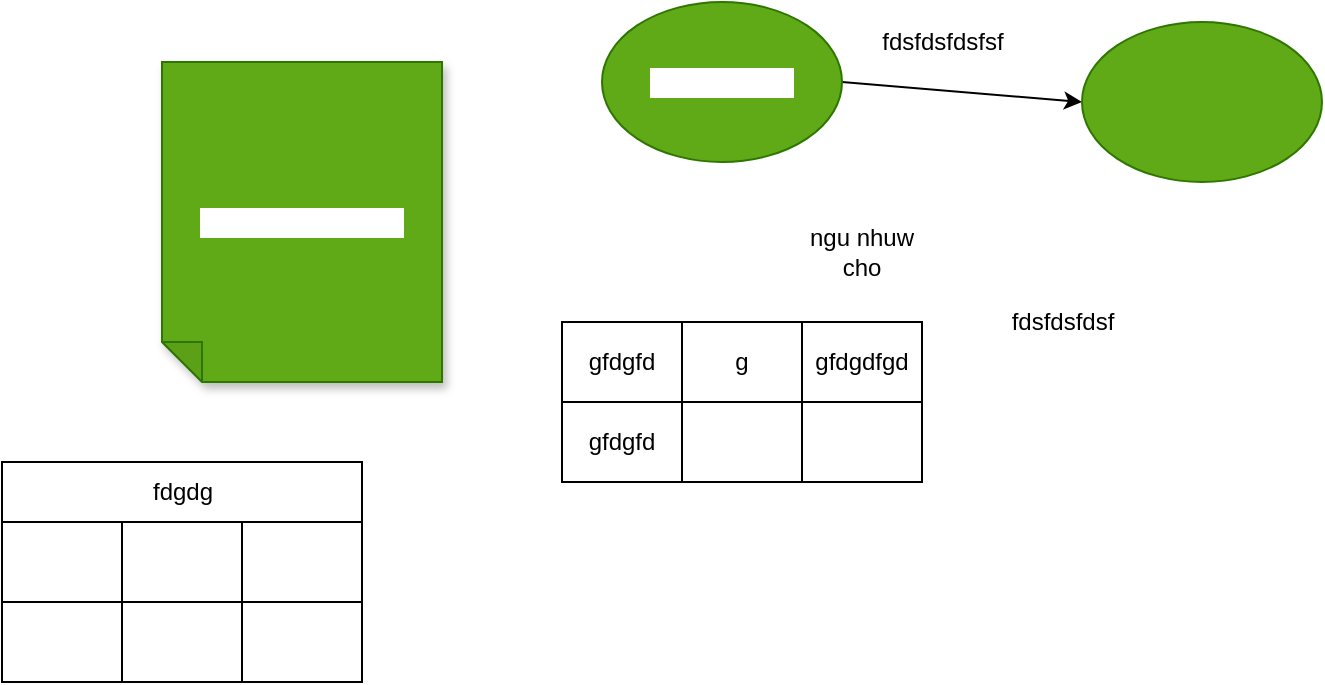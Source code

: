 <mxfile>
    <diagram id="j0LlvWIU_ukq8ACq-_sx" name="Page-1">
        <mxGraphModel dx="1002" dy="568" grid="1" gridSize="10" guides="1" tooltips="1" connect="1" arrows="1" fold="1" page="1" pageScale="1" pageWidth="1200" pageHeight="1600" background="none" math="0" shadow="0">
            <root>
                <mxCell id="0"/>
                <mxCell id="1" parent="0"/>
                <mxCell id="5" style="edgeStyle=none;html=1;exitX=1;exitY=0.5;exitDx=0;exitDy=0;entryX=0;entryY=0.5;entryDx=0;entryDy=0;fontFamily=Helvetica;fontSize=12;fontColor=default;" edge="1" parent="1" source="3" target="4">
                    <mxGeometry relative="1" as="geometry"/>
                </mxCell>
                <mxCell id="6" value="fdsfdsfdsfsf&lt;br&gt;" style="edgeLabel;html=1;align=center;verticalAlign=middle;resizable=0;points=[];fontSize=12;fontFamily=Helvetica;fontColor=default;" vertex="1" connectable="0" parent="5">
                    <mxGeometry x="-0.441" relative="1" as="geometry">
                        <mxPoint x="16" y="-23" as="offset"/>
                    </mxGeometry>
                </mxCell>
                <object label="ngayf anh ddi" id="3">
                    <mxCell style="ellipse;whiteSpace=wrap;html=1;shadow=0;labelBackgroundColor=default;fontFamily=Helvetica;fontSize=12;fillColor=#60a917;fontColor=#ffffff;strokeColor=#2D7600;fillStyle=auto;strokeWidth=1;perimeterSpacing=0;" vertex="1" parent="1">
                        <mxGeometry x="510" y="80" width="120" height="80" as="geometry"/>
                    </mxCell>
                </object>
                <mxCell id="4" value="" style="ellipse;whiteSpace=wrap;html=1;shadow=0;labelBackgroundColor=default;fontFamily=Helvetica;fontSize=12;fillColor=#60a917;fontColor=#ffffff;strokeColor=#2D7600;fillStyle=auto;strokeWidth=1;perimeterSpacing=0;" vertex="1" parent="1">
                    <mxGeometry x="750" y="90" width="120" height="80" as="geometry"/>
                </mxCell>
                <mxCell id="7" value="ngu nhuw cho" style="text;strokeColor=none;align=center;fillColor=none;html=1;verticalAlign=middle;whiteSpace=wrap;rounded=0;shadow=0;dashed=0;labelBackgroundColor=default;fontFamily=Helvetica;fontSize=12;fontColor=default;" vertex="1" parent="1">
                    <mxGeometry x="610" y="190" width="60" height="30" as="geometry"/>
                </mxCell>
                <mxCell id="8" value="chwux vieets ddepj" style="shape=note;whiteSpace=wrap;html=1;backgroundOutline=1;fontColor=#ffffff;darkOpacity=0.05;fillColor=#60a917;strokeColor=#2D7600;fillStyle=solid;direction=west;gradientDirection=north;shadow=1;size=20;pointerEvents=1;dashed=0;labelBackgroundColor=default;fontFamily=Helvetica;fontSize=12;" vertex="1" parent="1">
                    <mxGeometry x="290" y="110" width="140" height="160" as="geometry"/>
                </mxCell>
                <mxCell id="9" value="fdsfdsfdsf" style="edgeStyle=none;orthogonalLoop=1;jettySize=auto;html=1;fontFamily=Helvetica;fontSize=12;fontColor=default;" edge="1" parent="1">
                    <mxGeometry x="1" y="89" width="80" relative="1" as="geometry">
                        <mxPoint x="580" y="280" as="sourcePoint"/>
                        <mxPoint x="660" y="280" as="targetPoint"/>
                        <Array as="points"/>
                        <mxPoint x="80" y="49" as="offset"/>
                    </mxGeometry>
                </mxCell>
                <mxCell id="10" value="" style="shape=table;startSize=0;container=1;collapsible=0;childLayout=tableLayout;shadow=0;dashed=0;labelBackgroundColor=default;strokeColor=default;fontFamily=Helvetica;fontSize=12;fontColor=default;fillColor=default;html=1;" vertex="1" parent="1">
                    <mxGeometry x="490" y="240" width="180" height="80" as="geometry"/>
                </mxCell>
                <mxCell id="11" value="" style="shape=tableRow;horizontal=0;startSize=0;swimlaneHead=0;swimlaneBody=0;top=0;left=0;bottom=0;right=0;collapsible=0;dropTarget=0;fillColor=none;points=[[0,0.5],[1,0.5]];portConstraint=eastwest;shadow=0;dashed=0;labelBackgroundColor=default;strokeColor=default;fontFamily=Helvetica;fontSize=12;fontColor=default;html=1;" vertex="1" parent="10">
                    <mxGeometry width="180" height="40" as="geometry"/>
                </mxCell>
                <mxCell id="12" value="gfdgfd" style="shape=partialRectangle;html=1;whiteSpace=wrap;connectable=0;overflow=hidden;fillColor=none;top=0;left=0;bottom=0;right=0;pointerEvents=1;shadow=0;dashed=0;labelBackgroundColor=default;strokeColor=default;fontFamily=Helvetica;fontSize=12;fontColor=default;" vertex="1" parent="11">
                    <mxGeometry width="60" height="40" as="geometry">
                        <mxRectangle width="60" height="40" as="alternateBounds"/>
                    </mxGeometry>
                </mxCell>
                <mxCell id="13" value="g" style="shape=partialRectangle;html=1;whiteSpace=wrap;connectable=0;overflow=hidden;fillColor=none;top=0;left=0;bottom=0;right=0;pointerEvents=1;shadow=0;dashed=0;labelBackgroundColor=default;strokeColor=default;fontFamily=Helvetica;fontSize=12;fontColor=default;" vertex="1" parent="11">
                    <mxGeometry x="60" width="60" height="40" as="geometry">
                        <mxRectangle width="60" height="40" as="alternateBounds"/>
                    </mxGeometry>
                </mxCell>
                <mxCell id="14" value="gfdgdfgd" style="shape=partialRectangle;html=1;whiteSpace=wrap;connectable=0;overflow=hidden;fillColor=none;top=0;left=0;bottom=0;right=0;pointerEvents=1;shadow=0;dashed=0;labelBackgroundColor=default;strokeColor=default;fontFamily=Helvetica;fontSize=12;fontColor=default;" vertex="1" parent="11">
                    <mxGeometry x="120" width="60" height="40" as="geometry">
                        <mxRectangle width="60" height="40" as="alternateBounds"/>
                    </mxGeometry>
                </mxCell>
                <mxCell id="15" value="" style="shape=tableRow;horizontal=0;startSize=0;swimlaneHead=0;swimlaneBody=0;top=0;left=0;bottom=0;right=0;collapsible=0;dropTarget=0;fillColor=none;points=[[0,0.5],[1,0.5]];portConstraint=eastwest;shadow=0;dashed=0;labelBackgroundColor=default;strokeColor=default;fontFamily=Helvetica;fontSize=12;fontColor=default;html=1;" vertex="1" parent="10">
                    <mxGeometry y="40" width="180" height="40" as="geometry"/>
                </mxCell>
                <mxCell id="16" value="gfdgfd" style="shape=partialRectangle;html=1;whiteSpace=wrap;connectable=0;overflow=hidden;fillColor=none;top=0;left=0;bottom=0;right=0;pointerEvents=1;shadow=0;dashed=0;labelBackgroundColor=default;strokeColor=default;fontFamily=Helvetica;fontSize=12;fontColor=default;" vertex="1" parent="15">
                    <mxGeometry width="60" height="40" as="geometry">
                        <mxRectangle width="60" height="40" as="alternateBounds"/>
                    </mxGeometry>
                </mxCell>
                <mxCell id="17" value="" style="shape=partialRectangle;html=1;whiteSpace=wrap;connectable=0;overflow=hidden;fillColor=none;top=0;left=0;bottom=0;right=0;pointerEvents=1;shadow=0;dashed=0;labelBackgroundColor=default;strokeColor=default;fontFamily=Helvetica;fontSize=12;fontColor=default;" vertex="1" parent="15">
                    <mxGeometry x="60" width="60" height="40" as="geometry">
                        <mxRectangle width="60" height="40" as="alternateBounds"/>
                    </mxGeometry>
                </mxCell>
                <mxCell id="18" value="" style="shape=partialRectangle;html=1;whiteSpace=wrap;connectable=0;overflow=hidden;fillColor=none;top=0;left=0;bottom=0;right=0;pointerEvents=1;shadow=0;dashed=0;labelBackgroundColor=default;strokeColor=default;fontFamily=Helvetica;fontSize=12;fontColor=default;" vertex="1" parent="15">
                    <mxGeometry x="120" width="60" height="40" as="geometry">
                        <mxRectangle width="60" height="40" as="alternateBounds"/>
                    </mxGeometry>
                </mxCell>
                <mxCell id="19" value="fdgdg" style="shape=table;startSize=30;container=1;collapsible=0;childLayout=tableLayout;shadow=0;dashed=0;labelBackgroundColor=default;strokeColor=default;fontFamily=Helvetica;fontSize=12;fontColor=default;fillColor=default;html=1;" vertex="1" parent="1">
                    <mxGeometry x="210" y="310" width="180" height="110" as="geometry"/>
                </mxCell>
                <mxCell id="20" value="" style="shape=tableRow;horizontal=0;startSize=0;swimlaneHead=0;swimlaneBody=0;top=0;left=0;bottom=0;right=0;collapsible=0;dropTarget=0;fillColor=none;points=[[0,0.5],[1,0.5]];portConstraint=eastwest;shadow=0;dashed=0;labelBackgroundColor=default;strokeColor=default;fontFamily=Helvetica;fontSize=12;fontColor=default;html=1;" vertex="1" parent="19">
                    <mxGeometry y="30" width="180" height="40" as="geometry"/>
                </mxCell>
                <mxCell id="21" value="" style="shape=partialRectangle;html=1;whiteSpace=wrap;connectable=0;overflow=hidden;fillColor=none;top=0;left=0;bottom=0;right=0;pointerEvents=1;shadow=0;dashed=0;labelBackgroundColor=default;strokeColor=default;fontFamily=Helvetica;fontSize=12;fontColor=default;" vertex="1" parent="20">
                    <mxGeometry width="60" height="40" as="geometry">
                        <mxRectangle width="60" height="40" as="alternateBounds"/>
                    </mxGeometry>
                </mxCell>
                <mxCell id="22" value="" style="shape=partialRectangle;html=1;whiteSpace=wrap;connectable=0;overflow=hidden;fillColor=none;top=0;left=0;bottom=0;right=0;pointerEvents=1;shadow=0;dashed=0;labelBackgroundColor=default;strokeColor=default;fontFamily=Helvetica;fontSize=12;fontColor=default;" vertex="1" parent="20">
                    <mxGeometry x="60" width="60" height="40" as="geometry">
                        <mxRectangle width="60" height="40" as="alternateBounds"/>
                    </mxGeometry>
                </mxCell>
                <mxCell id="23" value="" style="shape=partialRectangle;html=1;whiteSpace=wrap;connectable=0;overflow=hidden;fillColor=none;top=0;left=0;bottom=0;right=0;pointerEvents=1;shadow=0;dashed=0;labelBackgroundColor=default;strokeColor=default;fontFamily=Helvetica;fontSize=12;fontColor=default;" vertex="1" parent="20">
                    <mxGeometry x="120" width="60" height="40" as="geometry">
                        <mxRectangle width="60" height="40" as="alternateBounds"/>
                    </mxGeometry>
                </mxCell>
                <mxCell id="24" value="" style="shape=tableRow;horizontal=0;startSize=0;swimlaneHead=0;swimlaneBody=0;top=0;left=0;bottom=0;right=0;collapsible=0;dropTarget=0;fillColor=none;points=[[0,0.5],[1,0.5]];portConstraint=eastwest;shadow=0;dashed=0;labelBackgroundColor=default;strokeColor=default;fontFamily=Helvetica;fontSize=12;fontColor=default;html=1;" vertex="1" parent="19">
                    <mxGeometry y="70" width="180" height="40" as="geometry"/>
                </mxCell>
                <mxCell id="25" value="" style="shape=partialRectangle;html=1;whiteSpace=wrap;connectable=0;overflow=hidden;fillColor=none;top=0;left=0;bottom=0;right=0;pointerEvents=1;shadow=0;dashed=0;labelBackgroundColor=default;strokeColor=default;fontFamily=Helvetica;fontSize=12;fontColor=default;" vertex="1" parent="24">
                    <mxGeometry width="60" height="40" as="geometry">
                        <mxRectangle width="60" height="40" as="alternateBounds"/>
                    </mxGeometry>
                </mxCell>
                <mxCell id="26" value="" style="shape=partialRectangle;html=1;whiteSpace=wrap;connectable=0;overflow=hidden;fillColor=none;top=0;left=0;bottom=0;right=0;pointerEvents=1;shadow=0;dashed=0;labelBackgroundColor=default;strokeColor=default;fontFamily=Helvetica;fontSize=12;fontColor=default;" vertex="1" parent="24">
                    <mxGeometry x="60" width="60" height="40" as="geometry">
                        <mxRectangle width="60" height="40" as="alternateBounds"/>
                    </mxGeometry>
                </mxCell>
                <mxCell id="27" value="" style="shape=partialRectangle;html=1;whiteSpace=wrap;connectable=0;overflow=hidden;fillColor=none;top=0;left=0;bottom=0;right=0;pointerEvents=1;shadow=0;dashed=0;labelBackgroundColor=default;strokeColor=default;fontFamily=Helvetica;fontSize=12;fontColor=default;" vertex="1" parent="24">
                    <mxGeometry x="120" width="60" height="40" as="geometry">
                        <mxRectangle width="60" height="40" as="alternateBounds"/>
                    </mxGeometry>
                </mxCell>
            </root>
        </mxGraphModel>
    </diagram>
</mxfile>